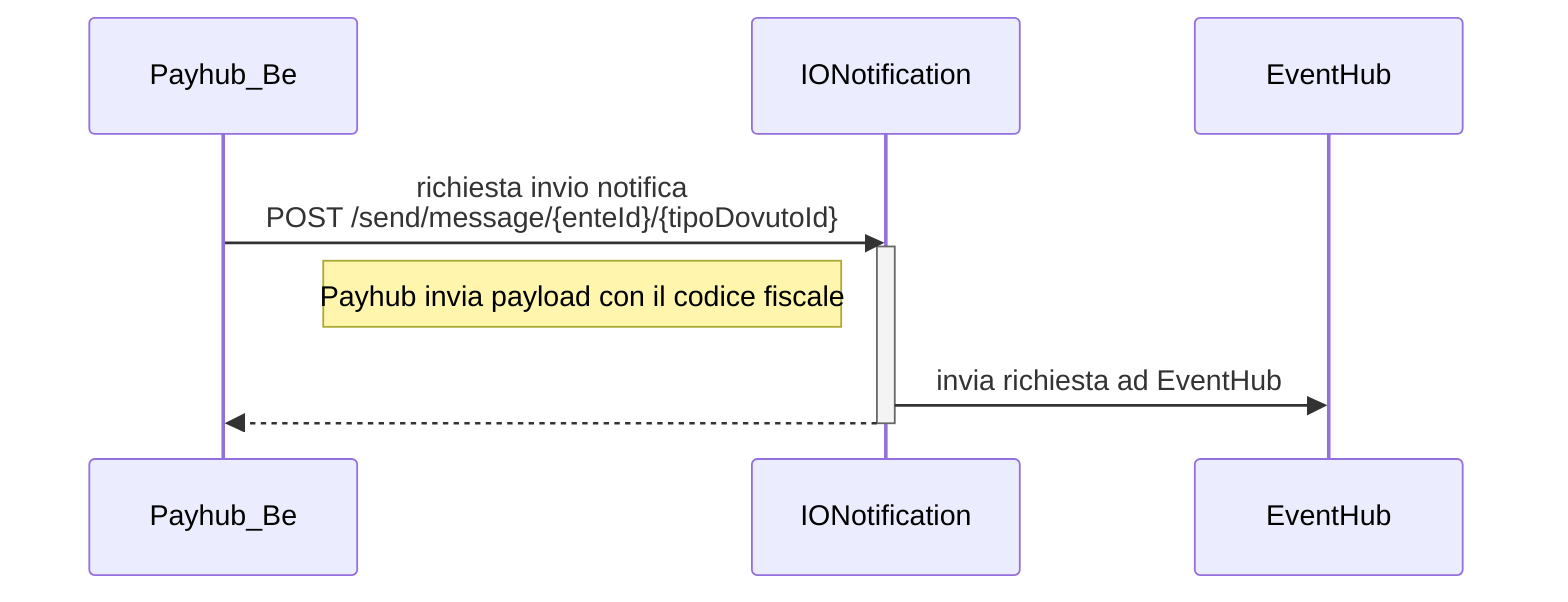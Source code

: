 sequenceDiagram
    participant Payhub_Be
    participant IONotification
    participant EventHub

    Payhub_Be ->> IONotification: richiesta invio notifica <br/>POST /send/message/{enteId}/{tipoDovutoId}

    activate IONotification
        note left of IONotification: Payhub invia payload con il codice fiscale
        IONotification ->> EventHub: invia richiesta ad EventHub
        IONotification -->> Payhub_Be: #
    deactivate IONotification